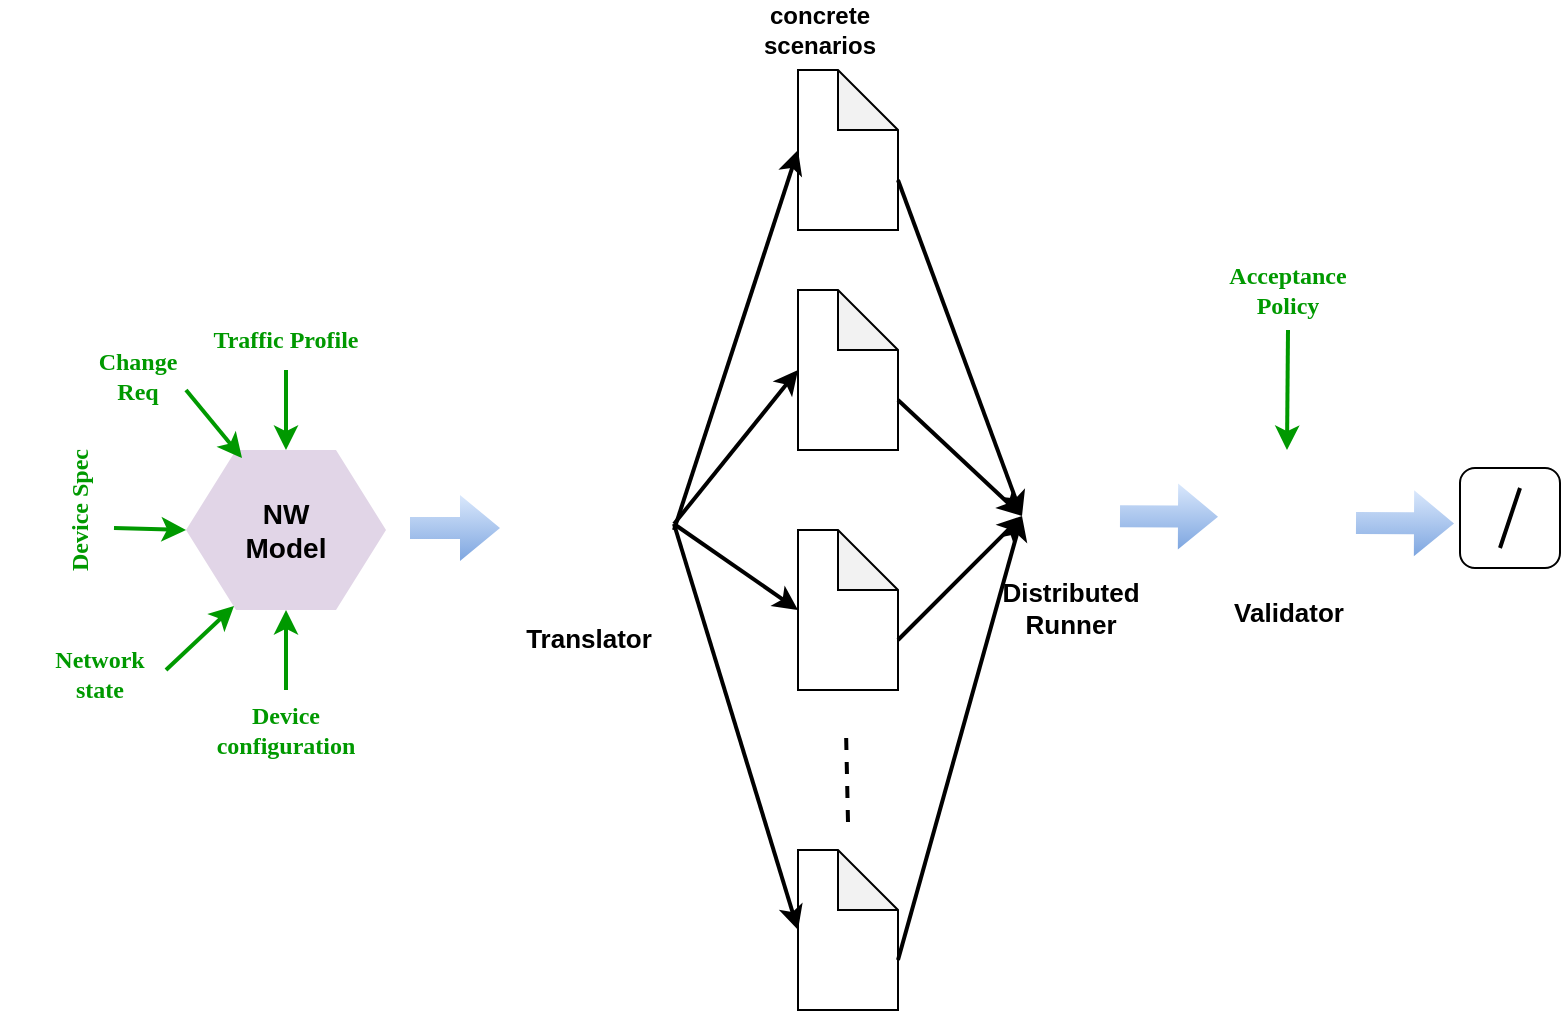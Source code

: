 <mxfile version="12.9.10" type="github">
  <diagram id="h_iw1HLlaXEuXYO7uz63" name="Page-1">
    <mxGraphModel dx="1353" dy="753" grid="1" gridSize="10" guides="1" tooltips="1" connect="1" arrows="1" fold="1" page="1" pageScale="1" pageWidth="850" pageHeight="1100" math="0" shadow="0">
      <root>
        <mxCell id="0" />
        <mxCell id="1" parent="0" />
        <mxCell id="1ZvdBgC_ewjGmu3FpjU8-2" value="&lt;b style=&quot;font-size: 14px&quot;&gt;NW&lt;br&gt;Model&lt;/b&gt;" style="shape=hexagon;perimeter=hexagonPerimeter2;whiteSpace=wrap;html=1;fillColor=#e1d5e7;strokeColor=none;" parent="1" vertex="1">
          <mxGeometry x="93" y="360" width="100" height="80" as="geometry" />
        </mxCell>
        <mxCell id="1ZvdBgC_ewjGmu3FpjU8-3" value="" style="endArrow=classic;html=1;entryX=0.5;entryY=0;entryDx=0;entryDy=0;fillColor=#e1d5e7;strokeColor=#009900;strokeWidth=2;" parent="1" target="1ZvdBgC_ewjGmu3FpjU8-2" edge="1">
          <mxGeometry width="50" height="50" relative="1" as="geometry">
            <mxPoint x="143" y="320" as="sourcePoint" />
            <mxPoint x="423" y="360" as="targetPoint" />
          </mxGeometry>
        </mxCell>
        <mxCell id="1ZvdBgC_ewjGmu3FpjU8-5" value="&lt;b&gt;&lt;font face=&quot;Lucida Console&quot; color=&quot;#009900&quot;&gt;Traffic Profile&lt;/font&gt;&lt;/b&gt;" style="text;html=1;strokeColor=none;fillColor=none;align=center;verticalAlign=middle;whiteSpace=wrap;rounded=0;labelBackgroundColor=#ffffff;" parent="1" vertex="1">
          <mxGeometry x="93" y="295" width="100" height="20" as="geometry" />
        </mxCell>
        <mxCell id="1ZvdBgC_ewjGmu3FpjU8-7" value="" style="endArrow=classic;html=1;entryX=0;entryY=0.5;entryDx=0;entryDy=0;fillColor=#e1d5e7;strokeColor=#009900;strokeWidth=2;exitX=0.41;exitY=1.35;exitDx=0;exitDy=0;exitPerimeter=0;" parent="1" source="1ZvdBgC_ewjGmu3FpjU8-8" target="1ZvdBgC_ewjGmu3FpjU8-2" edge="1">
          <mxGeometry width="50" height="50" relative="1" as="geometry">
            <mxPoint x="63" y="400" as="sourcePoint" />
            <mxPoint x="263" y="370" as="targetPoint" />
          </mxGeometry>
        </mxCell>
        <mxCell id="1ZvdBgC_ewjGmu3FpjU8-8" value="&lt;b&gt;&lt;font color=&quot;#009900&quot;&gt;Device Spec&lt;/font&gt;&lt;/b&gt;" style="text;html=1;strokeColor=none;fillColor=none;align=center;verticalAlign=middle;whiteSpace=wrap;rounded=0;rotation=-90;horizontal=1;textDirection=rtl;fontFamily=Tahoma;" parent="1" vertex="1">
          <mxGeometry x="-10" y="380" width="100" height="20" as="geometry" />
        </mxCell>
        <mxCell id="1ZvdBgC_ewjGmu3FpjU8-9" value="" style="endArrow=classic;html=1;entryX=0.5;entryY=1;entryDx=0;entryDy=0;fillColor=#e1d5e7;strokeColor=#009900;strokeWidth=2;" parent="1" target="1ZvdBgC_ewjGmu3FpjU8-2" edge="1">
          <mxGeometry width="50" height="50" relative="1" as="geometry">
            <mxPoint x="143" y="480" as="sourcePoint" />
            <mxPoint x="142.5" y="500" as="targetPoint" />
          </mxGeometry>
        </mxCell>
        <mxCell id="1ZvdBgC_ewjGmu3FpjU8-10" value="&lt;b&gt;&lt;font color=&quot;#009900&quot;&gt;Device configuration&lt;/font&gt;&lt;/b&gt;" style="text;html=1;strokeColor=none;fillColor=none;align=center;verticalAlign=middle;whiteSpace=wrap;rounded=0;fontFamily=Tahoma;" parent="1" vertex="1">
          <mxGeometry x="93" y="490" width="100" height="20" as="geometry" />
        </mxCell>
        <mxCell id="1ZvdBgC_ewjGmu3FpjU8-11" value="" style="endArrow=classic;html=1;entryX=0.24;entryY=0.975;entryDx=0;entryDy=0;fillColor=#e1d5e7;strokeColor=#009900;strokeWidth=2;entryPerimeter=0;" parent="1" target="1ZvdBgC_ewjGmu3FpjU8-2" edge="1">
          <mxGeometry width="50" height="50" relative="1" as="geometry">
            <mxPoint x="83" y="470" as="sourcePoint" />
            <mxPoint x="223" y="440" as="targetPoint" />
          </mxGeometry>
        </mxCell>
        <mxCell id="1ZvdBgC_ewjGmu3FpjU8-12" value="&lt;b&gt;&lt;font color=&quot;#009900&quot;&gt;Network&lt;br&gt;state&lt;/font&gt;&lt;br&gt;&lt;/b&gt;" style="text;html=1;strokeColor=none;fillColor=none;align=center;verticalAlign=middle;whiteSpace=wrap;rounded=0;fontFamily=Tahoma;" parent="1" vertex="1">
          <mxGeometry y="462" width="100" height="20" as="geometry" />
        </mxCell>
        <mxCell id="1ZvdBgC_ewjGmu3FpjU8-13" value="" style="endArrow=classic;html=1;entryX=0.28;entryY=0.05;entryDx=0;entryDy=0;fillColor=#e1d5e7;strokeColor=#009900;strokeWidth=2;entryPerimeter=0;" parent="1" target="1ZvdBgC_ewjGmu3FpjU8-2" edge="1">
          <mxGeometry width="50" height="50" relative="1" as="geometry">
            <mxPoint x="93" y="330" as="sourcePoint" />
            <mxPoint x="92" y="350" as="targetPoint" />
          </mxGeometry>
        </mxCell>
        <mxCell id="1ZvdBgC_ewjGmu3FpjU8-14" value="&lt;b&gt;&lt;font color=&quot;#009900&quot;&gt;Change&lt;br&gt;Req&lt;/font&gt;&lt;/b&gt;" style="text;html=1;strokeColor=none;fillColor=none;align=center;verticalAlign=middle;whiteSpace=wrap;rounded=0;fontFamily=Tahoma;" parent="1" vertex="1">
          <mxGeometry x="19" y="313" width="100" height="20" as="geometry" />
        </mxCell>
        <mxCell id="QXJuXUd36oABe8dMuPUm-1" value="" style="shape=flexArrow;endArrow=classic;html=1;strokeWidth=2;fillColor=#dae8fc;strokeColor=none;gradientColor=#7ea6e0;" edge="1" parent="1">
          <mxGeometry width="50" height="50" relative="1" as="geometry">
            <mxPoint x="204" y="399" as="sourcePoint" />
            <mxPoint x="251" y="399" as="targetPoint" />
          </mxGeometry>
        </mxCell>
        <mxCell id="QXJuXUd36oABe8dMuPUm-5" value="&lt;b&gt;&lt;font style=&quot;font-size: 13px&quot;&gt;Translator&lt;/font&gt;&lt;/b&gt;" style="shape=image;html=1;verticalAlign=top;verticalLabelPosition=bottom;labelBackgroundColor=#ffffff;imageAspect=0;aspect=fixed;image=https://cdn1.iconfinder.com/data/icons/all_google_icons_symbols_by_carlosjj-du/128/translate_robot-lb.png" vertex="1" parent="1">
          <mxGeometry x="251" y="354" width="86" height="86" as="geometry" />
        </mxCell>
        <mxCell id="QXJuXUd36oABe8dMuPUm-10" value="" style="shape=note;whiteSpace=wrap;html=1;backgroundOutline=1;darkOpacity=0.05;" vertex="1" parent="1">
          <mxGeometry x="399" y="170" width="50" height="80" as="geometry" />
        </mxCell>
        <mxCell id="QXJuXUd36oABe8dMuPUm-11" value="" style="shape=note;whiteSpace=wrap;html=1;backgroundOutline=1;darkOpacity=0.05;" vertex="1" parent="1">
          <mxGeometry x="399" y="280" width="50" height="80" as="geometry" />
        </mxCell>
        <mxCell id="QXJuXUd36oABe8dMuPUm-12" value="" style="shape=note;whiteSpace=wrap;html=1;backgroundOutline=1;darkOpacity=0.05;" vertex="1" parent="1">
          <mxGeometry x="399" y="400" width="50" height="80" as="geometry" />
        </mxCell>
        <mxCell id="QXJuXUd36oABe8dMuPUm-13" value="" style="shape=note;whiteSpace=wrap;html=1;backgroundOutline=1;darkOpacity=0.05;" vertex="1" parent="1">
          <mxGeometry x="399" y="560" width="50" height="80" as="geometry" />
        </mxCell>
        <mxCell id="QXJuXUd36oABe8dMuPUm-15" value="" style="endArrow=none;dashed=1;html=1;strokeWidth=2;" edge="1" parent="1">
          <mxGeometry width="50" height="50" relative="1" as="geometry">
            <mxPoint x="424" y="546" as="sourcePoint" />
            <mxPoint x="423" y="500" as="targetPoint" />
          </mxGeometry>
        </mxCell>
        <mxCell id="QXJuXUd36oABe8dMuPUm-16" value="&lt;b&gt;concrete scenarios&lt;/b&gt;" style="text;html=1;strokeColor=none;fillColor=none;align=center;verticalAlign=middle;whiteSpace=wrap;rounded=0;" vertex="1" parent="1">
          <mxGeometry x="360" y="140" width="100" height="20" as="geometry" />
        </mxCell>
        <mxCell id="QXJuXUd36oABe8dMuPUm-17" value="" style="endArrow=classic;html=1;strokeWidth=2;entryX=0;entryY=0.5;entryDx=0;entryDy=0;entryPerimeter=0;" edge="1" parent="1" target="QXJuXUd36oABe8dMuPUm-10">
          <mxGeometry width="50" height="50" relative="1" as="geometry">
            <mxPoint x="337" y="400" as="sourcePoint" />
            <mxPoint x="431" y="360" as="targetPoint" />
          </mxGeometry>
        </mxCell>
        <mxCell id="QXJuXUd36oABe8dMuPUm-18" value="" style="endArrow=classic;html=1;strokeWidth=2;entryX=0;entryY=0.5;entryDx=0;entryDy=0;entryPerimeter=0;exitX=1;exitY=0.5;exitDx=0;exitDy=0;" edge="1" parent="1" source="QXJuXUd36oABe8dMuPUm-5" target="QXJuXUd36oABe8dMuPUm-11">
          <mxGeometry width="50" height="50" relative="1" as="geometry">
            <mxPoint x="351" y="380" as="sourcePoint" />
            <mxPoint x="404" y="250" as="targetPoint" />
          </mxGeometry>
        </mxCell>
        <mxCell id="QXJuXUd36oABe8dMuPUm-21" value="" style="endArrow=classic;html=1;strokeWidth=2;exitX=1;exitY=0.5;exitDx=0;exitDy=0;entryX=0;entryY=0.5;entryDx=0;entryDy=0;entryPerimeter=0;" edge="1" parent="1" source="QXJuXUd36oABe8dMuPUm-5" target="QXJuXUd36oABe8dMuPUm-12">
          <mxGeometry width="50" height="50" relative="1" as="geometry">
            <mxPoint x="337" y="427.0" as="sourcePoint" />
            <mxPoint x="390" y="400" as="targetPoint" />
          </mxGeometry>
        </mxCell>
        <mxCell id="QXJuXUd36oABe8dMuPUm-22" value="" style="endArrow=classic;html=1;strokeWidth=2;exitX=1;exitY=0.5;exitDx=0;exitDy=0;entryX=0;entryY=0.5;entryDx=0;entryDy=0;entryPerimeter=0;" edge="1" parent="1" source="QXJuXUd36oABe8dMuPUm-5" target="QXJuXUd36oABe8dMuPUm-13">
          <mxGeometry width="50" height="50" relative="1" as="geometry">
            <mxPoint x="337" y="418.5" as="sourcePoint" />
            <mxPoint x="390" y="461.5" as="targetPoint" />
          </mxGeometry>
        </mxCell>
        <mxCell id="QXJuXUd36oABe8dMuPUm-23" value="&lt;b style=&quot;font-size: 13px&quot;&gt;Distributed&lt;br&gt;Runner&lt;/b&gt;" style="shape=image;html=1;verticalAlign=top;verticalLabelPosition=bottom;labelBackgroundColor=#ffffff;imageAspect=0;aspect=fixed;image=https://cdn2.iconfinder.com/data/icons/oxygen/48x48/actions/run-build-file.png" vertex="1" parent="1">
          <mxGeometry x="511" y="369" width="48" height="48" as="geometry" />
        </mxCell>
        <mxCell id="QXJuXUd36oABe8dMuPUm-24" value="" style="endArrow=classic;html=1;strokeWidth=2;entryX=0;entryY=0.5;entryDx=0;entryDy=0;exitX=0;exitY=0;exitDx=50;exitDy=55;exitPerimeter=0;" edge="1" parent="1" source="QXJuXUd36oABe8dMuPUm-10" target="QXJuXUd36oABe8dMuPUm-23">
          <mxGeometry width="50" height="50" relative="1" as="geometry">
            <mxPoint x="440" y="225" as="sourcePoint" />
            <mxPoint x="594" y="210" as="targetPoint" />
          </mxGeometry>
        </mxCell>
        <mxCell id="QXJuXUd36oABe8dMuPUm-25" value="" style="endArrow=classic;html=1;strokeWidth=2;entryX=0;entryY=0.5;entryDx=0;entryDy=0;exitX=0;exitY=0;exitDx=50;exitDy=55;exitPerimeter=0;" edge="1" parent="1" source="QXJuXUd36oABe8dMuPUm-11" target="QXJuXUd36oABe8dMuPUm-23">
          <mxGeometry width="50" height="50" relative="1" as="geometry">
            <mxPoint x="431" y="250" as="sourcePoint" />
            <mxPoint x="482" y="441" as="targetPoint" />
          </mxGeometry>
        </mxCell>
        <mxCell id="QXJuXUd36oABe8dMuPUm-26" value="" style="endArrow=classic;html=1;strokeWidth=2;entryX=0;entryY=0.5;entryDx=0;entryDy=0;exitX=0;exitY=0;exitDx=50;exitDy=55;exitPerimeter=0;" edge="1" parent="1" source="QXJuXUd36oABe8dMuPUm-12" target="QXJuXUd36oABe8dMuPUm-23">
          <mxGeometry width="50" height="50" relative="1" as="geometry">
            <mxPoint x="440" y="392" as="sourcePoint" />
            <mxPoint x="491" y="473" as="targetPoint" />
          </mxGeometry>
        </mxCell>
        <mxCell id="QXJuXUd36oABe8dMuPUm-27" value="" style="endArrow=classic;html=1;strokeWidth=2;entryX=0;entryY=0.5;entryDx=0;entryDy=0;exitX=0;exitY=0;exitDx=50;exitDy=55;exitPerimeter=0;" edge="1" parent="1" source="QXJuXUd36oABe8dMuPUm-13" target="QXJuXUd36oABe8dMuPUm-23">
          <mxGeometry width="50" height="50" relative="1" as="geometry">
            <mxPoint x="471" y="570" as="sourcePoint" />
            <mxPoint x="522" y="531" as="targetPoint" />
          </mxGeometry>
        </mxCell>
        <mxCell id="QXJuXUd36oABe8dMuPUm-29" value="&lt;b&gt;&lt;font style=&quot;font-size: 13px&quot;&gt;Validator&lt;/font&gt;&lt;/b&gt;" style="shape=image;html=1;verticalAlign=top;verticalLabelPosition=bottom;labelBackgroundColor=#ffffff;imageAspect=0;aspect=fixed;image=https://cdn4.iconfinder.com/data/icons/business-and-marketing-21/32/web_clipboard-128.png" vertex="1" parent="1">
          <mxGeometry x="610" y="360" width="67" height="67" as="geometry" />
        </mxCell>
        <mxCell id="QXJuXUd36oABe8dMuPUm-30" value="" style="shape=flexArrow;endArrow=classic;html=1;strokeWidth=2;fillColor=#dae8fc;strokeColor=none;gradientColor=#7ea6e0;" edge="1" parent="1" source="QXJuXUd36oABe8dMuPUm-23" target="QXJuXUd36oABe8dMuPUm-29">
          <mxGeometry width="50" height="50" relative="1" as="geometry">
            <mxPoint x="563" y="392.5" as="sourcePoint" />
            <mxPoint x="610" y="392.5" as="targetPoint" />
          </mxGeometry>
        </mxCell>
        <mxCell id="QXJuXUd36oABe8dMuPUm-35" value="&lt;b&gt;&lt;font face=&quot;Lucida Console&quot; color=&quot;#009900&quot;&gt;Acceptance&lt;br&gt;Policy&lt;br&gt;&lt;/font&gt;&lt;/b&gt;" style="text;html=1;strokeColor=none;fillColor=none;align=center;verticalAlign=middle;whiteSpace=wrap;rounded=0;labelBackgroundColor=#ffffff;" vertex="1" parent="1">
          <mxGeometry x="593.5" y="270" width="100" height="20" as="geometry" />
        </mxCell>
        <mxCell id="QXJuXUd36oABe8dMuPUm-36" value="" style="endArrow=classic;html=1;fillColor=#e1d5e7;strokeColor=#009900;strokeWidth=2;entryX=0.5;entryY=0;entryDx=0;entryDy=0;" edge="1" parent="1" target="QXJuXUd36oABe8dMuPUm-29">
          <mxGeometry width="50" height="50" relative="1" as="geometry">
            <mxPoint x="644" y="300" as="sourcePoint" />
            <mxPoint x="643" y="370" as="targetPoint" />
          </mxGeometry>
        </mxCell>
        <mxCell id="QXJuXUd36oABe8dMuPUm-37" value="" style="shape=flexArrow;endArrow=classic;html=1;strokeWidth=2;fillColor=#dae8fc;strokeColor=none;gradientColor=#7ea6e0;" edge="1" parent="1">
          <mxGeometry width="50" height="50" relative="1" as="geometry">
            <mxPoint x="677" y="396.501" as="sourcePoint" />
            <mxPoint x="728" y="396.736" as="targetPoint" />
          </mxGeometry>
        </mxCell>
        <mxCell id="QXJuXUd36oABe8dMuPUm-38" value="" style="shape=image;html=1;verticalAlign=top;verticalLabelPosition=bottom;labelBackgroundColor=#ffffff;imageAspect=0;aspect=fixed;image=https://cdn2.iconfinder.com/data/icons/flavour/check.png;fontFamily=Tahoma;" vertex="1" parent="1">
          <mxGeometry x="730" y="381" width="23" height="23" as="geometry" />
        </mxCell>
        <mxCell id="QXJuXUd36oABe8dMuPUm-41" value="" style="shape=image;html=1;verticalAlign=top;verticalLabelPosition=bottom;labelBackgroundColor=#ffffff;imageAspect=0;aspect=fixed;image=https://cdn4.iconfinder.com/data/icons/icocentre-free-icons/114/f-cross_256-128.png;fontFamily=Tahoma;" vertex="1" parent="1">
          <mxGeometry x="760" y="387" width="18" height="18" as="geometry" />
        </mxCell>
        <mxCell id="QXJuXUd36oABe8dMuPUm-42" value="" style="endArrow=none;html=1;strokeColor=#000000;strokeWidth=2;fontFamily=Tahoma;" edge="1" parent="1">
          <mxGeometry width="50" height="50" relative="1" as="geometry">
            <mxPoint x="750" y="409" as="sourcePoint" />
            <mxPoint x="760" y="379" as="targetPoint" />
          </mxGeometry>
        </mxCell>
        <mxCell id="QXJuXUd36oABe8dMuPUm-44" value="" style="rounded=1;whiteSpace=wrap;html=1;labelBackgroundColor=#CCCCCC;fontFamily=Tahoma;fillColor=none;" vertex="1" parent="1">
          <mxGeometry x="730" y="369" width="50" height="50" as="geometry" />
        </mxCell>
      </root>
    </mxGraphModel>
  </diagram>
</mxfile>

